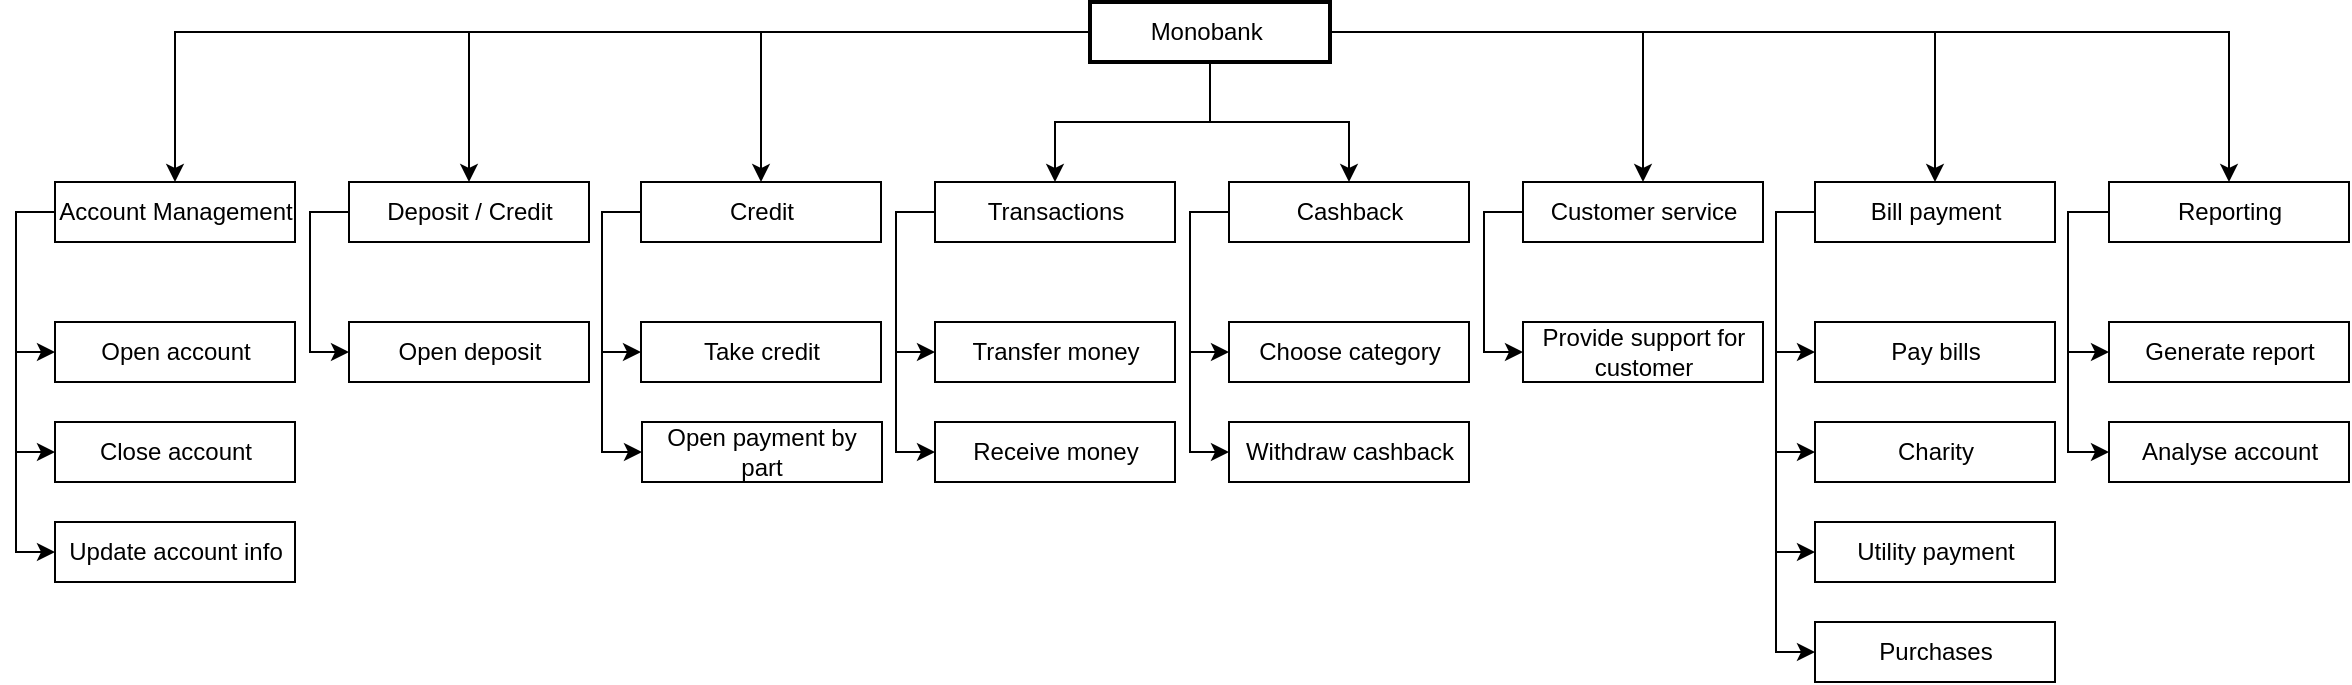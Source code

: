 <mxfile version="20.8.15" type="github">
  <diagram name="Page-1" id="a2duEnbXzy0IIAWoKXlF">
    <mxGraphModel dx="2208" dy="955" grid="1" gridSize="10" guides="1" tooltips="1" connect="1" arrows="1" fold="1" page="1" pageScale="1" pageWidth="827" pageHeight="1169" math="0" shadow="0">
      <root>
        <mxCell id="0" />
        <mxCell id="1" parent="0" />
        <mxCell id="AsIdFK6F4DD6XL9qQPAL-68" style="edgeStyle=orthogonalEdgeStyle;rounded=0;orthogonalLoop=1;jettySize=auto;html=1;" edge="1" parent="1" source="AsIdFK6F4DD6XL9qQPAL-1" target="AsIdFK6F4DD6XL9qQPAL-2">
          <mxGeometry relative="1" as="geometry" />
        </mxCell>
        <mxCell id="AsIdFK6F4DD6XL9qQPAL-69" style="edgeStyle=orthogonalEdgeStyle;rounded=0;orthogonalLoop=1;jettySize=auto;html=1;entryX=0.5;entryY=0;entryDx=0;entryDy=0;" edge="1" parent="1" source="AsIdFK6F4DD6XL9qQPAL-1" target="AsIdFK6F4DD6XL9qQPAL-38">
          <mxGeometry relative="1" as="geometry" />
        </mxCell>
        <mxCell id="AsIdFK6F4DD6XL9qQPAL-70" style="edgeStyle=orthogonalEdgeStyle;rounded=0;orthogonalLoop=1;jettySize=auto;html=1;" edge="1" parent="1" source="AsIdFK6F4DD6XL9qQPAL-1" target="AsIdFK6F4DD6XL9qQPAL-3">
          <mxGeometry relative="1" as="geometry" />
        </mxCell>
        <mxCell id="AsIdFK6F4DD6XL9qQPAL-71" style="edgeStyle=orthogonalEdgeStyle;rounded=0;orthogonalLoop=1;jettySize=auto;html=1;" edge="1" parent="1" source="AsIdFK6F4DD6XL9qQPAL-1" target="AsIdFK6F4DD6XL9qQPAL-12">
          <mxGeometry relative="1" as="geometry" />
        </mxCell>
        <mxCell id="AsIdFK6F4DD6XL9qQPAL-72" style="edgeStyle=orthogonalEdgeStyle;rounded=0;orthogonalLoop=1;jettySize=auto;html=1;entryX=0.5;entryY=0;entryDx=0;entryDy=0;" edge="1" parent="1" source="AsIdFK6F4DD6XL9qQPAL-1" target="AsIdFK6F4DD6XL9qQPAL-11">
          <mxGeometry relative="1" as="geometry" />
        </mxCell>
        <mxCell id="AsIdFK6F4DD6XL9qQPAL-73" style="edgeStyle=orthogonalEdgeStyle;rounded=0;orthogonalLoop=1;jettySize=auto;html=1;" edge="1" parent="1" source="AsIdFK6F4DD6XL9qQPAL-1" target="AsIdFK6F4DD6XL9qQPAL-4">
          <mxGeometry relative="1" as="geometry" />
        </mxCell>
        <mxCell id="AsIdFK6F4DD6XL9qQPAL-74" style="edgeStyle=orthogonalEdgeStyle;rounded=0;orthogonalLoop=1;jettySize=auto;html=1;" edge="1" parent="1" source="AsIdFK6F4DD6XL9qQPAL-1" target="AsIdFK6F4DD6XL9qQPAL-5">
          <mxGeometry relative="1" as="geometry" />
        </mxCell>
        <mxCell id="AsIdFK6F4DD6XL9qQPAL-75" style="edgeStyle=orthogonalEdgeStyle;rounded=0;orthogonalLoop=1;jettySize=auto;html=1;" edge="1" parent="1" source="AsIdFK6F4DD6XL9qQPAL-1" target="AsIdFK6F4DD6XL9qQPAL-33">
          <mxGeometry relative="1" as="geometry" />
        </mxCell>
        <mxCell id="AsIdFK6F4DD6XL9qQPAL-1" value="Monobank&amp;nbsp;" style="rounded=0;whiteSpace=wrap;html=1;strokeWidth=2;" vertex="1" parent="1">
          <mxGeometry x="354" y="50" width="120" height="30" as="geometry" />
        </mxCell>
        <mxCell id="AsIdFK6F4DD6XL9qQPAL-53" style="edgeStyle=orthogonalEdgeStyle;rounded=0;orthogonalLoop=1;jettySize=auto;html=1;entryX=0;entryY=0.5;entryDx=0;entryDy=0;" edge="1" parent="1" source="AsIdFK6F4DD6XL9qQPAL-2" target="AsIdFK6F4DD6XL9qQPAL-14">
          <mxGeometry relative="1" as="geometry">
            <Array as="points">
              <mxPoint x="257" y="155" />
              <mxPoint x="257" y="225" />
            </Array>
          </mxGeometry>
        </mxCell>
        <mxCell id="AsIdFK6F4DD6XL9qQPAL-54" style="edgeStyle=orthogonalEdgeStyle;rounded=0;orthogonalLoop=1;jettySize=auto;html=1;entryX=0;entryY=0.5;entryDx=0;entryDy=0;" edge="1" parent="1" source="AsIdFK6F4DD6XL9qQPAL-2" target="AsIdFK6F4DD6XL9qQPAL-39">
          <mxGeometry relative="1" as="geometry">
            <Array as="points">
              <mxPoint x="257" y="155" />
              <mxPoint x="257" y="275" />
            </Array>
          </mxGeometry>
        </mxCell>
        <mxCell id="AsIdFK6F4DD6XL9qQPAL-2" value="Transactions" style="whiteSpace=wrap;html=1;" vertex="1" parent="1">
          <mxGeometry x="276.5" y="140" width="120" height="30" as="geometry" />
        </mxCell>
        <mxCell id="AsIdFK6F4DD6XL9qQPAL-50" style="edgeStyle=orthogonalEdgeStyle;rounded=0;orthogonalLoop=1;jettySize=auto;html=1;entryX=0;entryY=0.5;entryDx=0;entryDy=0;" edge="1" parent="1" source="AsIdFK6F4DD6XL9qQPAL-3" target="AsIdFK6F4DD6XL9qQPAL-27">
          <mxGeometry relative="1" as="geometry">
            <Array as="points">
              <mxPoint x="-36" y="155" />
              <mxPoint x="-36" y="225" />
            </Array>
          </mxGeometry>
        </mxCell>
        <mxCell id="AsIdFK6F4DD6XL9qQPAL-3" value="Deposit / Credit" style="whiteSpace=wrap;html=1;" vertex="1" parent="1">
          <mxGeometry x="-16.5" y="140" width="120" height="30" as="geometry" />
        </mxCell>
        <mxCell id="AsIdFK6F4DD6XL9qQPAL-58" style="edgeStyle=orthogonalEdgeStyle;rounded=0;orthogonalLoop=1;jettySize=auto;html=1;entryX=0;entryY=0.5;entryDx=0;entryDy=0;" edge="1" parent="1" source="AsIdFK6F4DD6XL9qQPAL-4" target="AsIdFK6F4DD6XL9qQPAL-40">
          <mxGeometry relative="1" as="geometry">
            <Array as="points">
              <mxPoint x="551" y="155" />
              <mxPoint x="551" y="225" />
            </Array>
          </mxGeometry>
        </mxCell>
        <mxCell id="AsIdFK6F4DD6XL9qQPAL-4" value="Customer service" style="whiteSpace=wrap;html=1;" vertex="1" parent="1">
          <mxGeometry x="570.5" y="140" width="120" height="30" as="geometry" />
        </mxCell>
        <mxCell id="AsIdFK6F4DD6XL9qQPAL-59" style="edgeStyle=orthogonalEdgeStyle;rounded=0;orthogonalLoop=1;jettySize=auto;html=1;entryX=0;entryY=0.5;entryDx=0;entryDy=0;" edge="1" parent="1" source="AsIdFK6F4DD6XL9qQPAL-5" target="AsIdFK6F4DD6XL9qQPAL-32">
          <mxGeometry relative="1" as="geometry">
            <Array as="points">
              <mxPoint x="697" y="155" />
              <mxPoint x="697" y="225" />
            </Array>
          </mxGeometry>
        </mxCell>
        <mxCell id="AsIdFK6F4DD6XL9qQPAL-60" style="edgeStyle=orthogonalEdgeStyle;rounded=0;orthogonalLoop=1;jettySize=auto;html=1;entryX=0;entryY=0.5;entryDx=0;entryDy=0;" edge="1" parent="1" source="AsIdFK6F4DD6XL9qQPAL-5" target="AsIdFK6F4DD6XL9qQPAL-7">
          <mxGeometry relative="1" as="geometry">
            <Array as="points">
              <mxPoint x="697" y="155" />
              <mxPoint x="697" y="275" />
            </Array>
          </mxGeometry>
        </mxCell>
        <mxCell id="AsIdFK6F4DD6XL9qQPAL-61" style="edgeStyle=orthogonalEdgeStyle;rounded=0;orthogonalLoop=1;jettySize=auto;html=1;entryX=0;entryY=0.5;entryDx=0;entryDy=0;" edge="1" parent="1" source="AsIdFK6F4DD6XL9qQPAL-5" target="AsIdFK6F4DD6XL9qQPAL-8">
          <mxGeometry relative="1" as="geometry">
            <Array as="points">
              <mxPoint x="697" y="155" />
              <mxPoint x="697" y="325" />
            </Array>
          </mxGeometry>
        </mxCell>
        <mxCell id="AsIdFK6F4DD6XL9qQPAL-62" style="edgeStyle=orthogonalEdgeStyle;rounded=0;orthogonalLoop=1;jettySize=auto;html=1;entryX=0;entryY=0.5;entryDx=0;entryDy=0;" edge="1" parent="1" source="AsIdFK6F4DD6XL9qQPAL-5" target="AsIdFK6F4DD6XL9qQPAL-9">
          <mxGeometry relative="1" as="geometry">
            <Array as="points">
              <mxPoint x="697" y="155" />
              <mxPoint x="697" y="375" />
            </Array>
          </mxGeometry>
        </mxCell>
        <mxCell id="AsIdFK6F4DD6XL9qQPAL-5" value="Bill payment" style="whiteSpace=wrap;html=1;" vertex="1" parent="1">
          <mxGeometry x="716.5" y="140" width="120" height="30" as="geometry" />
        </mxCell>
        <mxCell id="AsIdFK6F4DD6XL9qQPAL-7" value="Charity" style="whiteSpace=wrap;html=1;" vertex="1" parent="1">
          <mxGeometry x="716.5" y="260" width="120" height="30" as="geometry" />
        </mxCell>
        <mxCell id="AsIdFK6F4DD6XL9qQPAL-8" value="Utility payment" style="whiteSpace=wrap;html=1;" vertex="1" parent="1">
          <mxGeometry x="716.5" y="310" width="120" height="30" as="geometry" />
        </mxCell>
        <mxCell id="AsIdFK6F4DD6XL9qQPAL-9" value="Purchases" style="whiteSpace=wrap;html=1;" vertex="1" parent="1">
          <mxGeometry x="716.5" y="360" width="120" height="30" as="geometry" />
        </mxCell>
        <mxCell id="AsIdFK6F4DD6XL9qQPAL-56" style="edgeStyle=orthogonalEdgeStyle;rounded=0;orthogonalLoop=1;jettySize=auto;html=1;entryX=0;entryY=0.5;entryDx=0;entryDy=0;" edge="1" parent="1" source="AsIdFK6F4DD6XL9qQPAL-11" target="AsIdFK6F4DD6XL9qQPAL-29">
          <mxGeometry relative="1" as="geometry">
            <Array as="points">
              <mxPoint x="404" y="155" />
              <mxPoint x="404" y="225" />
            </Array>
          </mxGeometry>
        </mxCell>
        <mxCell id="AsIdFK6F4DD6XL9qQPAL-57" style="edgeStyle=orthogonalEdgeStyle;rounded=0;orthogonalLoop=1;jettySize=auto;html=1;entryX=0;entryY=0.5;entryDx=0;entryDy=0;" edge="1" parent="1" source="AsIdFK6F4DD6XL9qQPAL-11" target="AsIdFK6F4DD6XL9qQPAL-31">
          <mxGeometry relative="1" as="geometry">
            <Array as="points">
              <mxPoint x="404" y="155" />
              <mxPoint x="404" y="275" />
            </Array>
          </mxGeometry>
        </mxCell>
        <mxCell id="AsIdFK6F4DD6XL9qQPAL-11" value="Cashback" style="whiteSpace=wrap;html=1;" vertex="1" parent="1">
          <mxGeometry x="423.5" y="140" width="120" height="30" as="geometry" />
        </mxCell>
        <mxCell id="AsIdFK6F4DD6XL9qQPAL-47" style="edgeStyle=orthogonalEdgeStyle;rounded=0;orthogonalLoop=1;jettySize=auto;html=1;entryX=0;entryY=0.5;entryDx=0;entryDy=0;" edge="1" parent="1" source="AsIdFK6F4DD6XL9qQPAL-12" target="AsIdFK6F4DD6XL9qQPAL-35">
          <mxGeometry relative="1" as="geometry">
            <Array as="points">
              <mxPoint x="-183" y="155" />
              <mxPoint x="-183" y="225" />
            </Array>
          </mxGeometry>
        </mxCell>
        <mxCell id="AsIdFK6F4DD6XL9qQPAL-48" style="edgeStyle=orthogonalEdgeStyle;rounded=0;orthogonalLoop=1;jettySize=auto;html=1;entryX=0;entryY=0.5;entryDx=0;entryDy=0;" edge="1" parent="1" source="AsIdFK6F4DD6XL9qQPAL-12" target="AsIdFK6F4DD6XL9qQPAL-36">
          <mxGeometry relative="1" as="geometry">
            <Array as="points">
              <mxPoint x="-183" y="155" />
              <mxPoint x="-183" y="275" />
            </Array>
          </mxGeometry>
        </mxCell>
        <mxCell id="AsIdFK6F4DD6XL9qQPAL-49" style="edgeStyle=orthogonalEdgeStyle;rounded=0;orthogonalLoop=1;jettySize=auto;html=1;entryX=0;entryY=0.5;entryDx=0;entryDy=0;" edge="1" parent="1" source="AsIdFK6F4DD6XL9qQPAL-12" target="AsIdFK6F4DD6XL9qQPAL-37">
          <mxGeometry relative="1" as="geometry">
            <Array as="points">
              <mxPoint x="-183" y="155" />
              <mxPoint x="-183" y="325" />
            </Array>
          </mxGeometry>
        </mxCell>
        <mxCell id="AsIdFK6F4DD6XL9qQPAL-12" value="Account Management" style="whiteSpace=wrap;html=1;" vertex="1" parent="1">
          <mxGeometry x="-163.5" y="140" width="120" height="30" as="geometry" />
        </mxCell>
        <mxCell id="AsIdFK6F4DD6XL9qQPAL-14" value="Transfer money" style="whiteSpace=wrap;html=1;" vertex="1" parent="1">
          <mxGeometry x="276.5" y="210" width="120" height="30" as="geometry" />
        </mxCell>
        <mxCell id="AsIdFK6F4DD6XL9qQPAL-16" value="Generate report" style="whiteSpace=wrap;html=1;" vertex="1" parent="1">
          <mxGeometry x="863.5" y="210" width="120" height="30" as="geometry" />
        </mxCell>
        <mxCell id="AsIdFK6F4DD6XL9qQPAL-22" value="Take credit" style="whiteSpace=wrap;html=1;" vertex="1" parent="1">
          <mxGeometry x="129.5" y="210" width="120" height="30" as="geometry" />
        </mxCell>
        <mxCell id="AsIdFK6F4DD6XL9qQPAL-24" value="Open payment by part" style="whiteSpace=wrap;html=1;" vertex="1" parent="1">
          <mxGeometry x="130" y="260" width="120" height="30" as="geometry" />
        </mxCell>
        <mxCell id="AsIdFK6F4DD6XL9qQPAL-27" value="Open deposit" style="whiteSpace=wrap;html=1;" vertex="1" parent="1">
          <mxGeometry x="-16.5" y="210" width="120" height="30" as="geometry" />
        </mxCell>
        <mxCell id="AsIdFK6F4DD6XL9qQPAL-29" value="Choose category" style="whiteSpace=wrap;html=1;" vertex="1" parent="1">
          <mxGeometry x="423.5" y="210" width="120" height="30" as="geometry" />
        </mxCell>
        <mxCell id="AsIdFK6F4DD6XL9qQPAL-31" value="Withdraw cashback" style="whiteSpace=wrap;html=1;" vertex="1" parent="1">
          <mxGeometry x="423.5" y="260" width="120" height="30" as="geometry" />
        </mxCell>
        <mxCell id="AsIdFK6F4DD6XL9qQPAL-32" value="Pay bills" style="whiteSpace=wrap;html=1;" vertex="1" parent="1">
          <mxGeometry x="716.5" y="210" width="120" height="30" as="geometry" />
        </mxCell>
        <mxCell id="AsIdFK6F4DD6XL9qQPAL-66" style="edgeStyle=orthogonalEdgeStyle;rounded=0;orthogonalLoop=1;jettySize=auto;html=1;entryX=0;entryY=0.5;entryDx=0;entryDy=0;" edge="1" parent="1" source="AsIdFK6F4DD6XL9qQPAL-33" target="AsIdFK6F4DD6XL9qQPAL-16">
          <mxGeometry relative="1" as="geometry">
            <Array as="points">
              <mxPoint x="843" y="155" />
              <mxPoint x="843" y="225" />
            </Array>
          </mxGeometry>
        </mxCell>
        <mxCell id="AsIdFK6F4DD6XL9qQPAL-67" style="edgeStyle=orthogonalEdgeStyle;rounded=0;orthogonalLoop=1;jettySize=auto;html=1;entryX=0;entryY=0.5;entryDx=0;entryDy=0;" edge="1" parent="1" source="AsIdFK6F4DD6XL9qQPAL-33" target="AsIdFK6F4DD6XL9qQPAL-34">
          <mxGeometry relative="1" as="geometry">
            <Array as="points">
              <mxPoint x="843" y="155" />
              <mxPoint x="843" y="275" />
            </Array>
          </mxGeometry>
        </mxCell>
        <mxCell id="AsIdFK6F4DD6XL9qQPAL-33" value="Reporting" style="whiteSpace=wrap;html=1;" vertex="1" parent="1">
          <mxGeometry x="863.5" y="140" width="120" height="30" as="geometry" />
        </mxCell>
        <mxCell id="AsIdFK6F4DD6XL9qQPAL-34" value="Analyse account" style="whiteSpace=wrap;html=1;" vertex="1" parent="1">
          <mxGeometry x="863.5" y="260" width="120" height="30" as="geometry" />
        </mxCell>
        <mxCell id="AsIdFK6F4DD6XL9qQPAL-35" value="Open account" style="whiteSpace=wrap;html=1;" vertex="1" parent="1">
          <mxGeometry x="-163.5" y="210" width="120" height="30" as="geometry" />
        </mxCell>
        <mxCell id="AsIdFK6F4DD6XL9qQPAL-36" value="Close account" style="whiteSpace=wrap;html=1;" vertex="1" parent="1">
          <mxGeometry x="-163.5" y="260" width="120" height="30" as="geometry" />
        </mxCell>
        <mxCell id="AsIdFK6F4DD6XL9qQPAL-37" value="Update account info" style="whiteSpace=wrap;html=1;" vertex="1" parent="1">
          <mxGeometry x="-163.5" y="310" width="120" height="30" as="geometry" />
        </mxCell>
        <mxCell id="AsIdFK6F4DD6XL9qQPAL-51" style="edgeStyle=orthogonalEdgeStyle;rounded=0;orthogonalLoop=1;jettySize=auto;html=1;entryX=0;entryY=0.5;entryDx=0;entryDy=0;" edge="1" parent="1" source="AsIdFK6F4DD6XL9qQPAL-38" target="AsIdFK6F4DD6XL9qQPAL-22">
          <mxGeometry relative="1" as="geometry">
            <Array as="points">
              <mxPoint x="110" y="155" />
              <mxPoint x="110" y="225" />
            </Array>
          </mxGeometry>
        </mxCell>
        <mxCell id="AsIdFK6F4DD6XL9qQPAL-52" style="edgeStyle=orthogonalEdgeStyle;rounded=0;orthogonalLoop=1;jettySize=auto;html=1;entryX=0;entryY=0.5;entryDx=0;entryDy=0;" edge="1" parent="1" source="AsIdFK6F4DD6XL9qQPAL-38" target="AsIdFK6F4DD6XL9qQPAL-24">
          <mxGeometry relative="1" as="geometry">
            <Array as="points">
              <mxPoint x="110" y="155" />
              <mxPoint x="110" y="275" />
            </Array>
          </mxGeometry>
        </mxCell>
        <mxCell id="AsIdFK6F4DD6XL9qQPAL-38" value="Credit" style="whiteSpace=wrap;html=1;" vertex="1" parent="1">
          <mxGeometry x="129.5" y="140" width="120" height="30" as="geometry" />
        </mxCell>
        <mxCell id="AsIdFK6F4DD6XL9qQPAL-39" value="Receive money" style="whiteSpace=wrap;html=1;" vertex="1" parent="1">
          <mxGeometry x="276.5" y="260" width="120" height="30" as="geometry" />
        </mxCell>
        <mxCell id="AsIdFK6F4DD6XL9qQPAL-40" value="Provide support for customer" style="whiteSpace=wrap;html=1;" vertex="1" parent="1">
          <mxGeometry x="570.5" y="210" width="120" height="30" as="geometry" />
        </mxCell>
      </root>
    </mxGraphModel>
  </diagram>
</mxfile>
